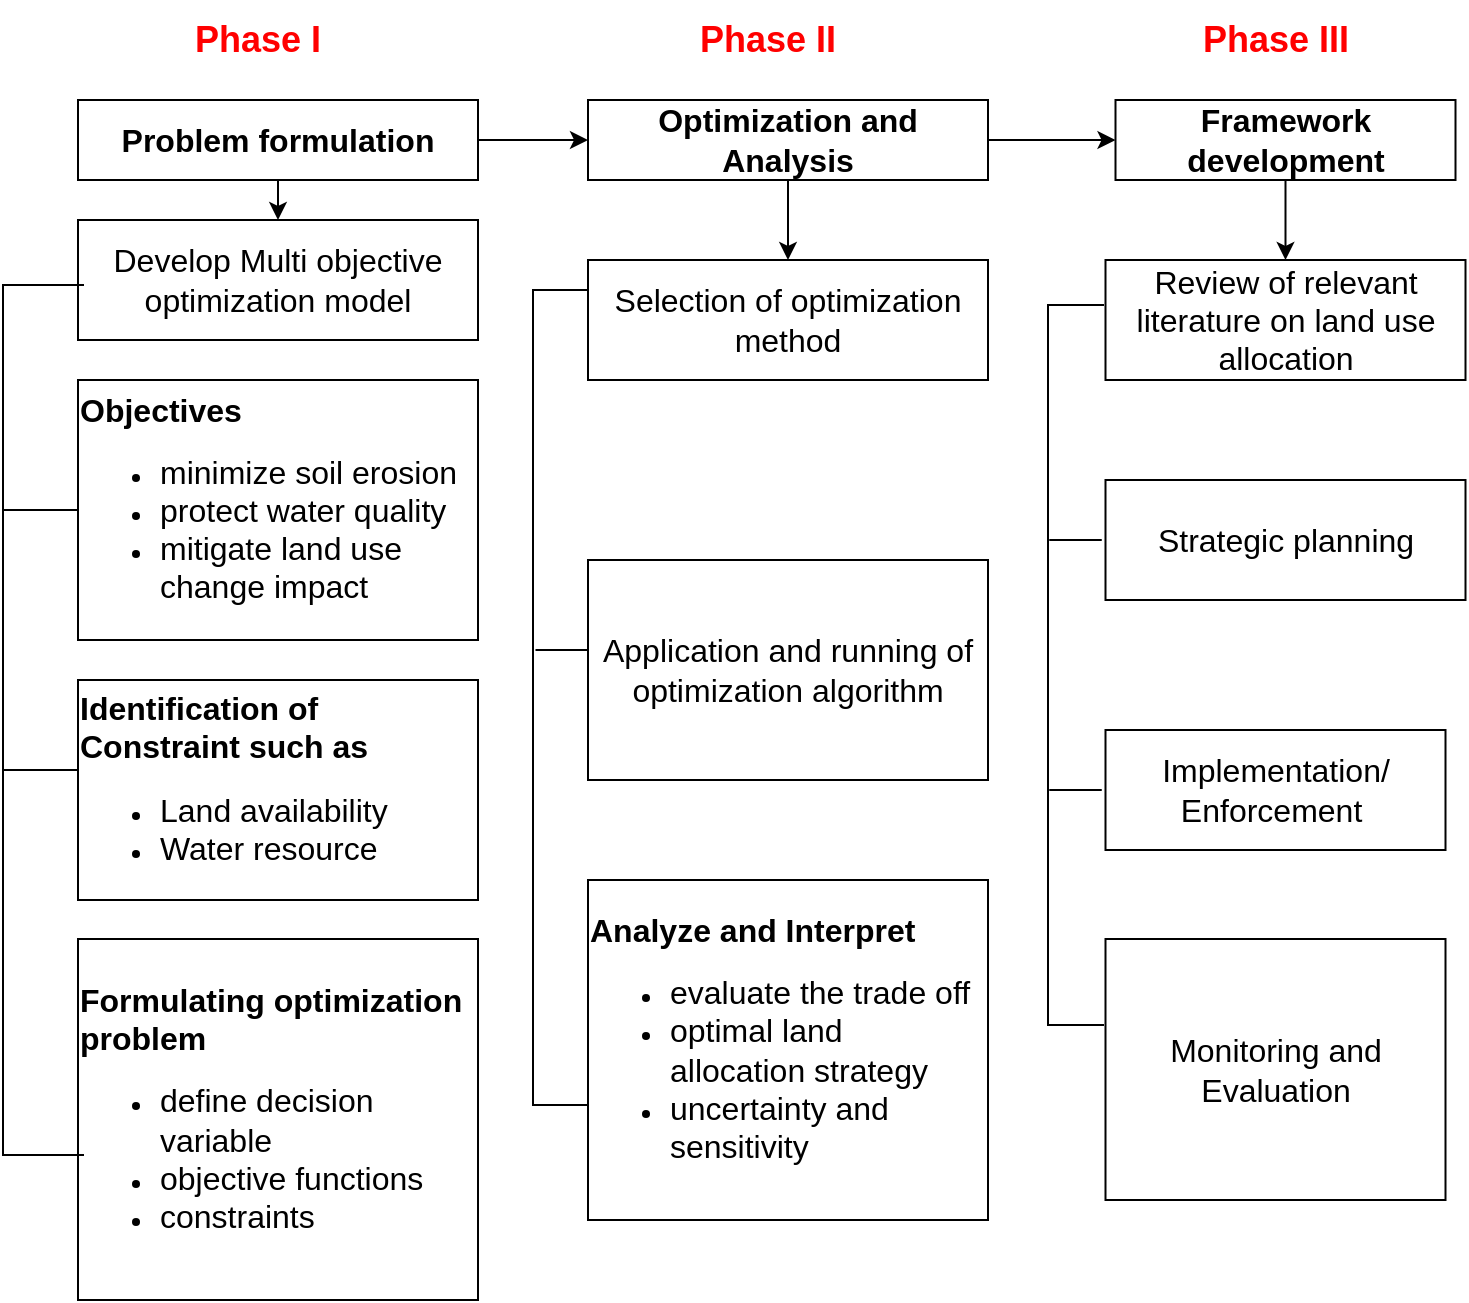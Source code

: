 <mxfile version="24.6.5" type="github">
  <diagram name="Page-1" id="oEBxdhU5Urksgs6lqSqF">
    <mxGraphModel dx="1032" dy="501" grid="1" gridSize="10" guides="1" tooltips="1" connect="1" arrows="1" fold="1" page="1" pageScale="1" pageWidth="827" pageHeight="1169" math="0" shadow="0">
      <root>
        <mxCell id="0" />
        <mxCell id="1" parent="0" />
        <mxCell id="eKZA_AyUCWna5zqhm3Qs-3" value="&lt;font style=&quot;font-size: 16px;&quot;&gt;Develop Multi objective optimization model&lt;/font&gt;" style="rounded=0;whiteSpace=wrap;html=1;" vertex="1" parent="1">
          <mxGeometry x="85" y="160" width="200" height="60" as="geometry" />
        </mxCell>
        <mxCell id="eKZA_AyUCWna5zqhm3Qs-4" value="&lt;div style=&quot;text-align: left;&quot;&gt;&lt;span style=&quot;font-size: 16px; background-color: initial;&quot;&gt;&lt;b&gt;Objectives&lt;/b&gt;&lt;/span&gt;&lt;/div&gt;&lt;div&gt;&lt;ul&gt;&lt;li style=&quot;text-align: left;&quot;&gt;&lt;font style=&quot;font-size: 16px;&quot;&gt;minimize soil erosion&lt;/font&gt;&lt;/li&gt;&lt;li style=&quot;text-align: left;&quot;&gt;&lt;font size=&quot;3&quot; style=&quot;&quot;&gt;protect water quality&lt;/font&gt;&lt;/li&gt;&lt;li style=&quot;text-align: left;&quot;&gt;&lt;font size=&quot;3&quot;&gt;mitigate land use change impact&lt;/font&gt;&lt;/li&gt;&lt;/ul&gt;&lt;/div&gt;" style="rounded=0;whiteSpace=wrap;html=1;" vertex="1" parent="1">
          <mxGeometry x="85" y="240" width="200" height="130" as="geometry" />
        </mxCell>
        <mxCell id="eKZA_AyUCWna5zqhm3Qs-5" value="&lt;div style=&quot;text-align: left;&quot;&gt;&lt;span style=&quot;font-size: 16px;&quot;&gt;&lt;b&gt;Identification of Constraint such as&lt;/b&gt;&lt;/span&gt;&lt;/div&gt;&lt;div&gt;&lt;ul&gt;&lt;li style=&quot;text-align: left;&quot;&gt;&lt;span style=&quot;font-size: 16px;&quot;&gt;Land availability&lt;/span&gt;&lt;/li&gt;&lt;li style=&quot;text-align: left;&quot;&gt;&lt;font size=&quot;3&quot;&gt;Water resource&lt;/font&gt;&lt;/li&gt;&lt;/ul&gt;&lt;/div&gt;" style="rounded=0;whiteSpace=wrap;html=1;" vertex="1" parent="1">
          <mxGeometry x="85" y="390" width="200" height="110" as="geometry" />
        </mxCell>
        <mxCell id="eKZA_AyUCWna5zqhm3Qs-21" style="edgeStyle=orthogonalEdgeStyle;rounded=0;orthogonalLoop=1;jettySize=auto;html=1;exitX=0.5;exitY=1;exitDx=0;exitDy=0;entryX=0.5;entryY=0;entryDx=0;entryDy=0;" edge="1" parent="1" source="eKZA_AyUCWna5zqhm3Qs-6" target="eKZA_AyUCWna5zqhm3Qs-3">
          <mxGeometry relative="1" as="geometry" />
        </mxCell>
        <mxCell id="eKZA_AyUCWna5zqhm3Qs-22" style="edgeStyle=orthogonalEdgeStyle;rounded=0;orthogonalLoop=1;jettySize=auto;html=1;exitX=1;exitY=0.5;exitDx=0;exitDy=0;" edge="1" parent="1" source="eKZA_AyUCWna5zqhm3Qs-6" target="eKZA_AyUCWna5zqhm3Qs-8">
          <mxGeometry relative="1" as="geometry" />
        </mxCell>
        <mxCell id="eKZA_AyUCWna5zqhm3Qs-6" value="&lt;font style=&quot;font-size: 16px;&quot;&gt;&lt;b&gt;Problem formulation&lt;/b&gt;&lt;/font&gt;" style="rounded=0;whiteSpace=wrap;html=1;" vertex="1" parent="1">
          <mxGeometry x="85" y="100" width="200" height="40" as="geometry" />
        </mxCell>
        <mxCell id="eKZA_AyUCWna5zqhm3Qs-7" value="&lt;div style=&quot;text-align: left;&quot;&gt;&lt;span style=&quot;font-size: 16px;&quot;&gt;&lt;b&gt;Formulating optimization problem&lt;/b&gt;&lt;/span&gt;&lt;/div&gt;&lt;div&gt;&lt;ul&gt;&lt;li style=&quot;text-align: left;&quot;&gt;&lt;span style=&quot;font-size: 16px;&quot;&gt;define decision variable&lt;/span&gt;&lt;/li&gt;&lt;li style=&quot;text-align: left;&quot;&gt;&lt;font size=&quot;3&quot;&gt;objective functions&lt;/font&gt;&lt;/li&gt;&lt;li style=&quot;text-align: left;&quot;&gt;&lt;font size=&quot;3&quot;&gt;constraints&lt;/font&gt;&lt;/li&gt;&lt;/ul&gt;&lt;/div&gt;" style="rounded=0;whiteSpace=wrap;html=1;" vertex="1" parent="1">
          <mxGeometry x="85" y="519.5" width="200" height="180.5" as="geometry" />
        </mxCell>
        <mxCell id="eKZA_AyUCWna5zqhm3Qs-31" style="edgeStyle=orthogonalEdgeStyle;rounded=0;orthogonalLoop=1;jettySize=auto;html=1;exitX=0.5;exitY=1;exitDx=0;exitDy=0;entryX=0.5;entryY=0;entryDx=0;entryDy=0;" edge="1" parent="1" source="eKZA_AyUCWna5zqhm3Qs-8" target="eKZA_AyUCWna5zqhm3Qs-9">
          <mxGeometry relative="1" as="geometry" />
        </mxCell>
        <mxCell id="eKZA_AyUCWna5zqhm3Qs-38" style="edgeStyle=orthogonalEdgeStyle;rounded=0;orthogonalLoop=1;jettySize=auto;html=1;exitX=1;exitY=0.5;exitDx=0;exitDy=0;entryX=0;entryY=0.5;entryDx=0;entryDy=0;" edge="1" parent="1" source="eKZA_AyUCWna5zqhm3Qs-8" target="eKZA_AyUCWna5zqhm3Qs-13">
          <mxGeometry relative="1" as="geometry" />
        </mxCell>
        <mxCell id="eKZA_AyUCWna5zqhm3Qs-8" value="&lt;font style=&quot;font-size: 16px;&quot;&gt;&lt;b&gt;Optimization and Analysis&lt;/b&gt;&lt;/font&gt;" style="rounded=0;whiteSpace=wrap;html=1;" vertex="1" parent="1">
          <mxGeometry x="340" y="100" width="200" height="40" as="geometry" />
        </mxCell>
        <mxCell id="eKZA_AyUCWna5zqhm3Qs-9" value="&lt;font style=&quot;font-size: 16px;&quot;&gt;Selection of optimization method&lt;/font&gt;" style="rounded=0;whiteSpace=wrap;html=1;" vertex="1" parent="1">
          <mxGeometry x="340" y="180" width="200" height="60" as="geometry" />
        </mxCell>
        <mxCell id="eKZA_AyUCWna5zqhm3Qs-10" value="&lt;font style=&quot;font-size: 16px;&quot;&gt;Application and running of optimization algorithm&lt;/font&gt;" style="rounded=0;whiteSpace=wrap;html=1;" vertex="1" parent="1">
          <mxGeometry x="340" y="330" width="200" height="110" as="geometry" />
        </mxCell>
        <mxCell id="eKZA_AyUCWna5zqhm3Qs-12" value="&lt;div style=&quot;text-align: left;&quot;&gt;&lt;span style=&quot;font-size: 16px;&quot;&gt;&lt;b&gt;Analyze and Interpret&lt;/b&gt;&lt;/span&gt;&lt;/div&gt;&lt;div&gt;&lt;ul&gt;&lt;li style=&quot;text-align: left;&quot;&gt;&lt;span style=&quot;font-size: 16px;&quot;&gt;evaluate the trade off&lt;/span&gt;&lt;/li&gt;&lt;li style=&quot;text-align: left;&quot;&gt;&lt;font size=&quot;3&quot;&gt;optimal land allocation strategy&lt;/font&gt;&lt;/li&gt;&lt;li style=&quot;text-align: left;&quot;&gt;&lt;font size=&quot;3&quot;&gt;uncertainty and sensitivity&lt;/font&gt;&lt;/li&gt;&lt;/ul&gt;&lt;/div&gt;" style="rounded=0;whiteSpace=wrap;html=1;" vertex="1" parent="1">
          <mxGeometry x="340" y="490" width="200" height="170" as="geometry" />
        </mxCell>
        <mxCell id="eKZA_AyUCWna5zqhm3Qs-33" style="edgeStyle=orthogonalEdgeStyle;rounded=0;orthogonalLoop=1;jettySize=auto;html=1;exitX=0.5;exitY=1;exitDx=0;exitDy=0;entryX=0.5;entryY=0;entryDx=0;entryDy=0;" edge="1" parent="1" source="eKZA_AyUCWna5zqhm3Qs-13" target="eKZA_AyUCWna5zqhm3Qs-14">
          <mxGeometry relative="1" as="geometry" />
        </mxCell>
        <mxCell id="eKZA_AyUCWna5zqhm3Qs-14" value="&lt;font style=&quot;font-size: 16px;&quot;&gt;Review of relevant literature on land use allocation&lt;/font&gt;" style="rounded=0;whiteSpace=wrap;html=1;" vertex="1" parent="1">
          <mxGeometry x="598.75" y="180" width="180" height="60" as="geometry" />
        </mxCell>
        <mxCell id="eKZA_AyUCWna5zqhm3Qs-15" value="&lt;font style=&quot;font-size: 16px;&quot;&gt;Strategic planning&lt;/font&gt;" style="rounded=0;whiteSpace=wrap;html=1;" vertex="1" parent="1">
          <mxGeometry x="598.75" y="290" width="180" height="60" as="geometry" />
        </mxCell>
        <mxCell id="eKZA_AyUCWna5zqhm3Qs-16" value="&lt;font style=&quot;font-size: 16px;&quot;&gt;Implementation/ Enforcement&amp;nbsp;&lt;/font&gt;" style="rounded=0;whiteSpace=wrap;html=1;" vertex="1" parent="1">
          <mxGeometry x="598.75" y="415" width="170" height="60" as="geometry" />
        </mxCell>
        <mxCell id="eKZA_AyUCWna5zqhm3Qs-17" value="&lt;font style=&quot;font-size: 16px;&quot;&gt;Monitoring and Evaluation&lt;/font&gt;" style="rounded=0;whiteSpace=wrap;html=1;" vertex="1" parent="1">
          <mxGeometry x="598.75" y="519.5" width="170" height="130.5" as="geometry" />
        </mxCell>
        <mxCell id="eKZA_AyUCWna5zqhm3Qs-18" value="&lt;font color=&quot;#ff0000&quot; style=&quot;font-size: 18px;&quot;&gt;&lt;b style=&quot;&quot;&gt;Phase I&lt;/b&gt;&lt;/font&gt;" style="rounded=0;whiteSpace=wrap;html=1;strokeColor=none;fillColor=none;" vertex="1" parent="1">
          <mxGeometry x="75" y="50" width="200" height="40" as="geometry" />
        </mxCell>
        <mxCell id="eKZA_AyUCWna5zqhm3Qs-19" value="&lt;font color=&quot;#ff0000&quot; style=&quot;font-size: 18px;&quot;&gt;&lt;b style=&quot;&quot;&gt;Phase II&lt;/b&gt;&lt;/font&gt;" style="rounded=0;whiteSpace=wrap;html=1;strokeColor=none;fillColor=none;" vertex="1" parent="1">
          <mxGeometry x="330" y="50" width="200" height="40" as="geometry" />
        </mxCell>
        <mxCell id="eKZA_AyUCWna5zqhm3Qs-20" value="&lt;font color=&quot;#ff0000&quot; style=&quot;font-size: 18px;&quot;&gt;&lt;b style=&quot;&quot;&gt;Phase III&lt;/b&gt;&lt;/font&gt;" style="rounded=0;whiteSpace=wrap;html=1;strokeColor=none;fillColor=none;" vertex="1" parent="1">
          <mxGeometry x="598.75" y="50" width="170" height="40" as="geometry" />
        </mxCell>
        <mxCell id="eKZA_AyUCWna5zqhm3Qs-24" value="" style="shape=partialRectangle;whiteSpace=wrap;html=1;bottom=1;right=1;left=1;top=0;fillColor=none;routingCenterX=-0.5;rotation=90;" vertex="1" parent="1">
          <mxGeometry x="-150" y="390" width="435" height="40" as="geometry" />
        </mxCell>
        <mxCell id="eKZA_AyUCWna5zqhm3Qs-26" value="" style="line;strokeWidth=1;html=1;" vertex="1" parent="1">
          <mxGeometry x="47.5" y="300" width="37.5" height="10" as="geometry" />
        </mxCell>
        <mxCell id="eKZA_AyUCWna5zqhm3Qs-27" value="" style="line;strokeWidth=1;html=1;" vertex="1" parent="1">
          <mxGeometry x="47.5" y="430" width="37.5" height="10" as="geometry" />
        </mxCell>
        <mxCell id="eKZA_AyUCWna5zqhm3Qs-28" value="" style="shape=partialRectangle;whiteSpace=wrap;html=1;bottom=1;right=1;left=1;top=0;fillColor=none;routingCenterX=-0.5;rotation=90;" vertex="1" parent="1">
          <mxGeometry x="122.5" y="385" width="407.5" height="27.5" as="geometry" />
        </mxCell>
        <mxCell id="eKZA_AyUCWna5zqhm3Qs-29" value="" style="line;strokeWidth=1;html=1;" vertex="1" parent="1">
          <mxGeometry x="313.75" y="370" width="26.25" height="10" as="geometry" />
        </mxCell>
        <mxCell id="eKZA_AyUCWna5zqhm3Qs-32" value="" style="shape=partialRectangle;whiteSpace=wrap;html=1;bottom=1;right=1;left=1;top=0;fillColor=none;routingCenterX=-0.5;rotation=90;" vertex="1" parent="1">
          <mxGeometry x="403.75" y="368.75" width="360" height="27.5" as="geometry" />
        </mxCell>
        <mxCell id="eKZA_AyUCWna5zqhm3Qs-13" value="&lt;font style=&quot;font-size: 16px;&quot;&gt;&lt;b&gt;Framework development&lt;/b&gt;&lt;/font&gt;" style="rounded=0;whiteSpace=wrap;html=1;" vertex="1" parent="1">
          <mxGeometry x="603.75" y="100" width="170" height="40" as="geometry" />
        </mxCell>
        <mxCell id="eKZA_AyUCWna5zqhm3Qs-36" value="" style="line;strokeWidth=1;html=1;" vertex="1" parent="1">
          <mxGeometry x="570.63" y="440" width="26.25" height="10" as="geometry" />
        </mxCell>
        <mxCell id="eKZA_AyUCWna5zqhm3Qs-37" value="" style="line;strokeWidth=1;html=1;" vertex="1" parent="1">
          <mxGeometry x="570.63" y="315" width="26.25" height="10" as="geometry" />
        </mxCell>
      </root>
    </mxGraphModel>
  </diagram>
</mxfile>
